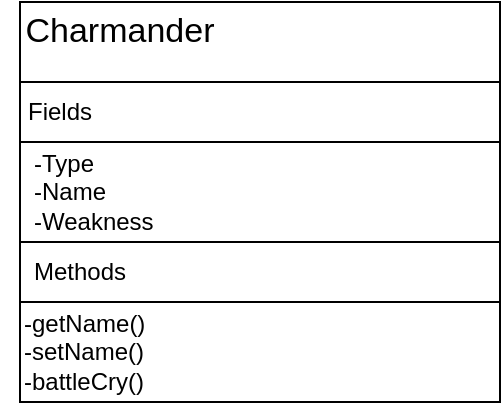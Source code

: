 <mxfile version="21.1.9" type="device">
  <diagram id="prtHgNgQTEPvFCAcTncT" name="Page-1">
    <mxGraphModel dx="1050" dy="573" grid="1" gridSize="10" guides="1" tooltips="1" connect="1" arrows="1" fold="1" page="1" pageScale="1" pageWidth="827" pageHeight="1169" math="0" shadow="0">
      <root>
        <mxCell id="0" />
        <mxCell id="1" parent="0" />
        <mxCell id="SbyHB9cEmRJJJoCMz8zF-1" value="" style="rounded=0;whiteSpace=wrap;html=1;" vertex="1" parent="1">
          <mxGeometry x="50" y="40" width="240" height="40" as="geometry" />
        </mxCell>
        <mxCell id="SbyHB9cEmRJJJoCMz8zF-2" value="" style="rounded=0;whiteSpace=wrap;html=1;" vertex="1" parent="1">
          <mxGeometry x="50" y="80" width="240" height="30" as="geometry" />
        </mxCell>
        <mxCell id="SbyHB9cEmRJJJoCMz8zF-3" value="&lt;font style=&quot;font-size: 17px;&quot;&gt;Charmander&lt;/font&gt;" style="text;html=1;strokeColor=none;fillColor=none;align=center;verticalAlign=middle;whiteSpace=wrap;rounded=0;" vertex="1" parent="1">
          <mxGeometry x="50" y="40" width="100" height="30" as="geometry" />
        </mxCell>
        <mxCell id="SbyHB9cEmRJJJoCMz8zF-4" value="" style="rounded=0;whiteSpace=wrap;html=1;" vertex="1" parent="1">
          <mxGeometry x="50" y="110" width="240" height="50" as="geometry" />
        </mxCell>
        <mxCell id="SbyHB9cEmRJJJoCMz8zF-5" value="Fields" style="text;html=1;strokeColor=none;fillColor=none;align=center;verticalAlign=middle;whiteSpace=wrap;rounded=0;" vertex="1" parent="1">
          <mxGeometry x="40" y="80" width="60" height="30" as="geometry" />
        </mxCell>
        <mxCell id="SbyHB9cEmRJJJoCMz8zF-6" value="-Type&lt;br&gt;-Name&lt;br&gt;-Weakness" style="text;html=1;strokeColor=none;fillColor=none;align=left;verticalAlign=middle;whiteSpace=wrap;rounded=0;" vertex="1" parent="1">
          <mxGeometry x="55" y="120" width="110" height="30" as="geometry" />
        </mxCell>
        <mxCell id="SbyHB9cEmRJJJoCMz8zF-8" value="" style="rounded=0;whiteSpace=wrap;html=1;" vertex="1" parent="1">
          <mxGeometry x="50" y="160" width="240" height="30" as="geometry" />
        </mxCell>
        <mxCell id="SbyHB9cEmRJJJoCMz8zF-9" value="Methods" style="text;html=1;strokeColor=none;fillColor=none;align=center;verticalAlign=middle;whiteSpace=wrap;rounded=0;" vertex="1" parent="1">
          <mxGeometry x="50" y="160" width="60" height="30" as="geometry" />
        </mxCell>
        <mxCell id="SbyHB9cEmRJJJoCMz8zF-10" value="" style="rounded=0;whiteSpace=wrap;html=1;" vertex="1" parent="1">
          <mxGeometry x="50" y="190" width="240" height="50" as="geometry" />
        </mxCell>
        <mxCell id="SbyHB9cEmRJJJoCMz8zF-11" value="&lt;div style=&quot;&quot;&gt;&lt;span style=&quot;background-color: initial;&quot;&gt;-getName()&lt;/span&gt;&lt;/div&gt;&lt;div style=&quot;&quot;&gt;&lt;span style=&quot;background-color: initial;&quot;&gt;-setName()&lt;/span&gt;&lt;/div&gt;&lt;div style=&quot;&quot;&gt;&lt;span style=&quot;background-color: initial;&quot;&gt;-battleCry()&lt;/span&gt;&lt;/div&gt;" style="text;html=1;strokeColor=none;fillColor=none;align=left;verticalAlign=middle;whiteSpace=wrap;rounded=0;" vertex="1" parent="1">
          <mxGeometry x="50" y="200" width="110" height="30" as="geometry" />
        </mxCell>
      </root>
    </mxGraphModel>
  </diagram>
</mxfile>
